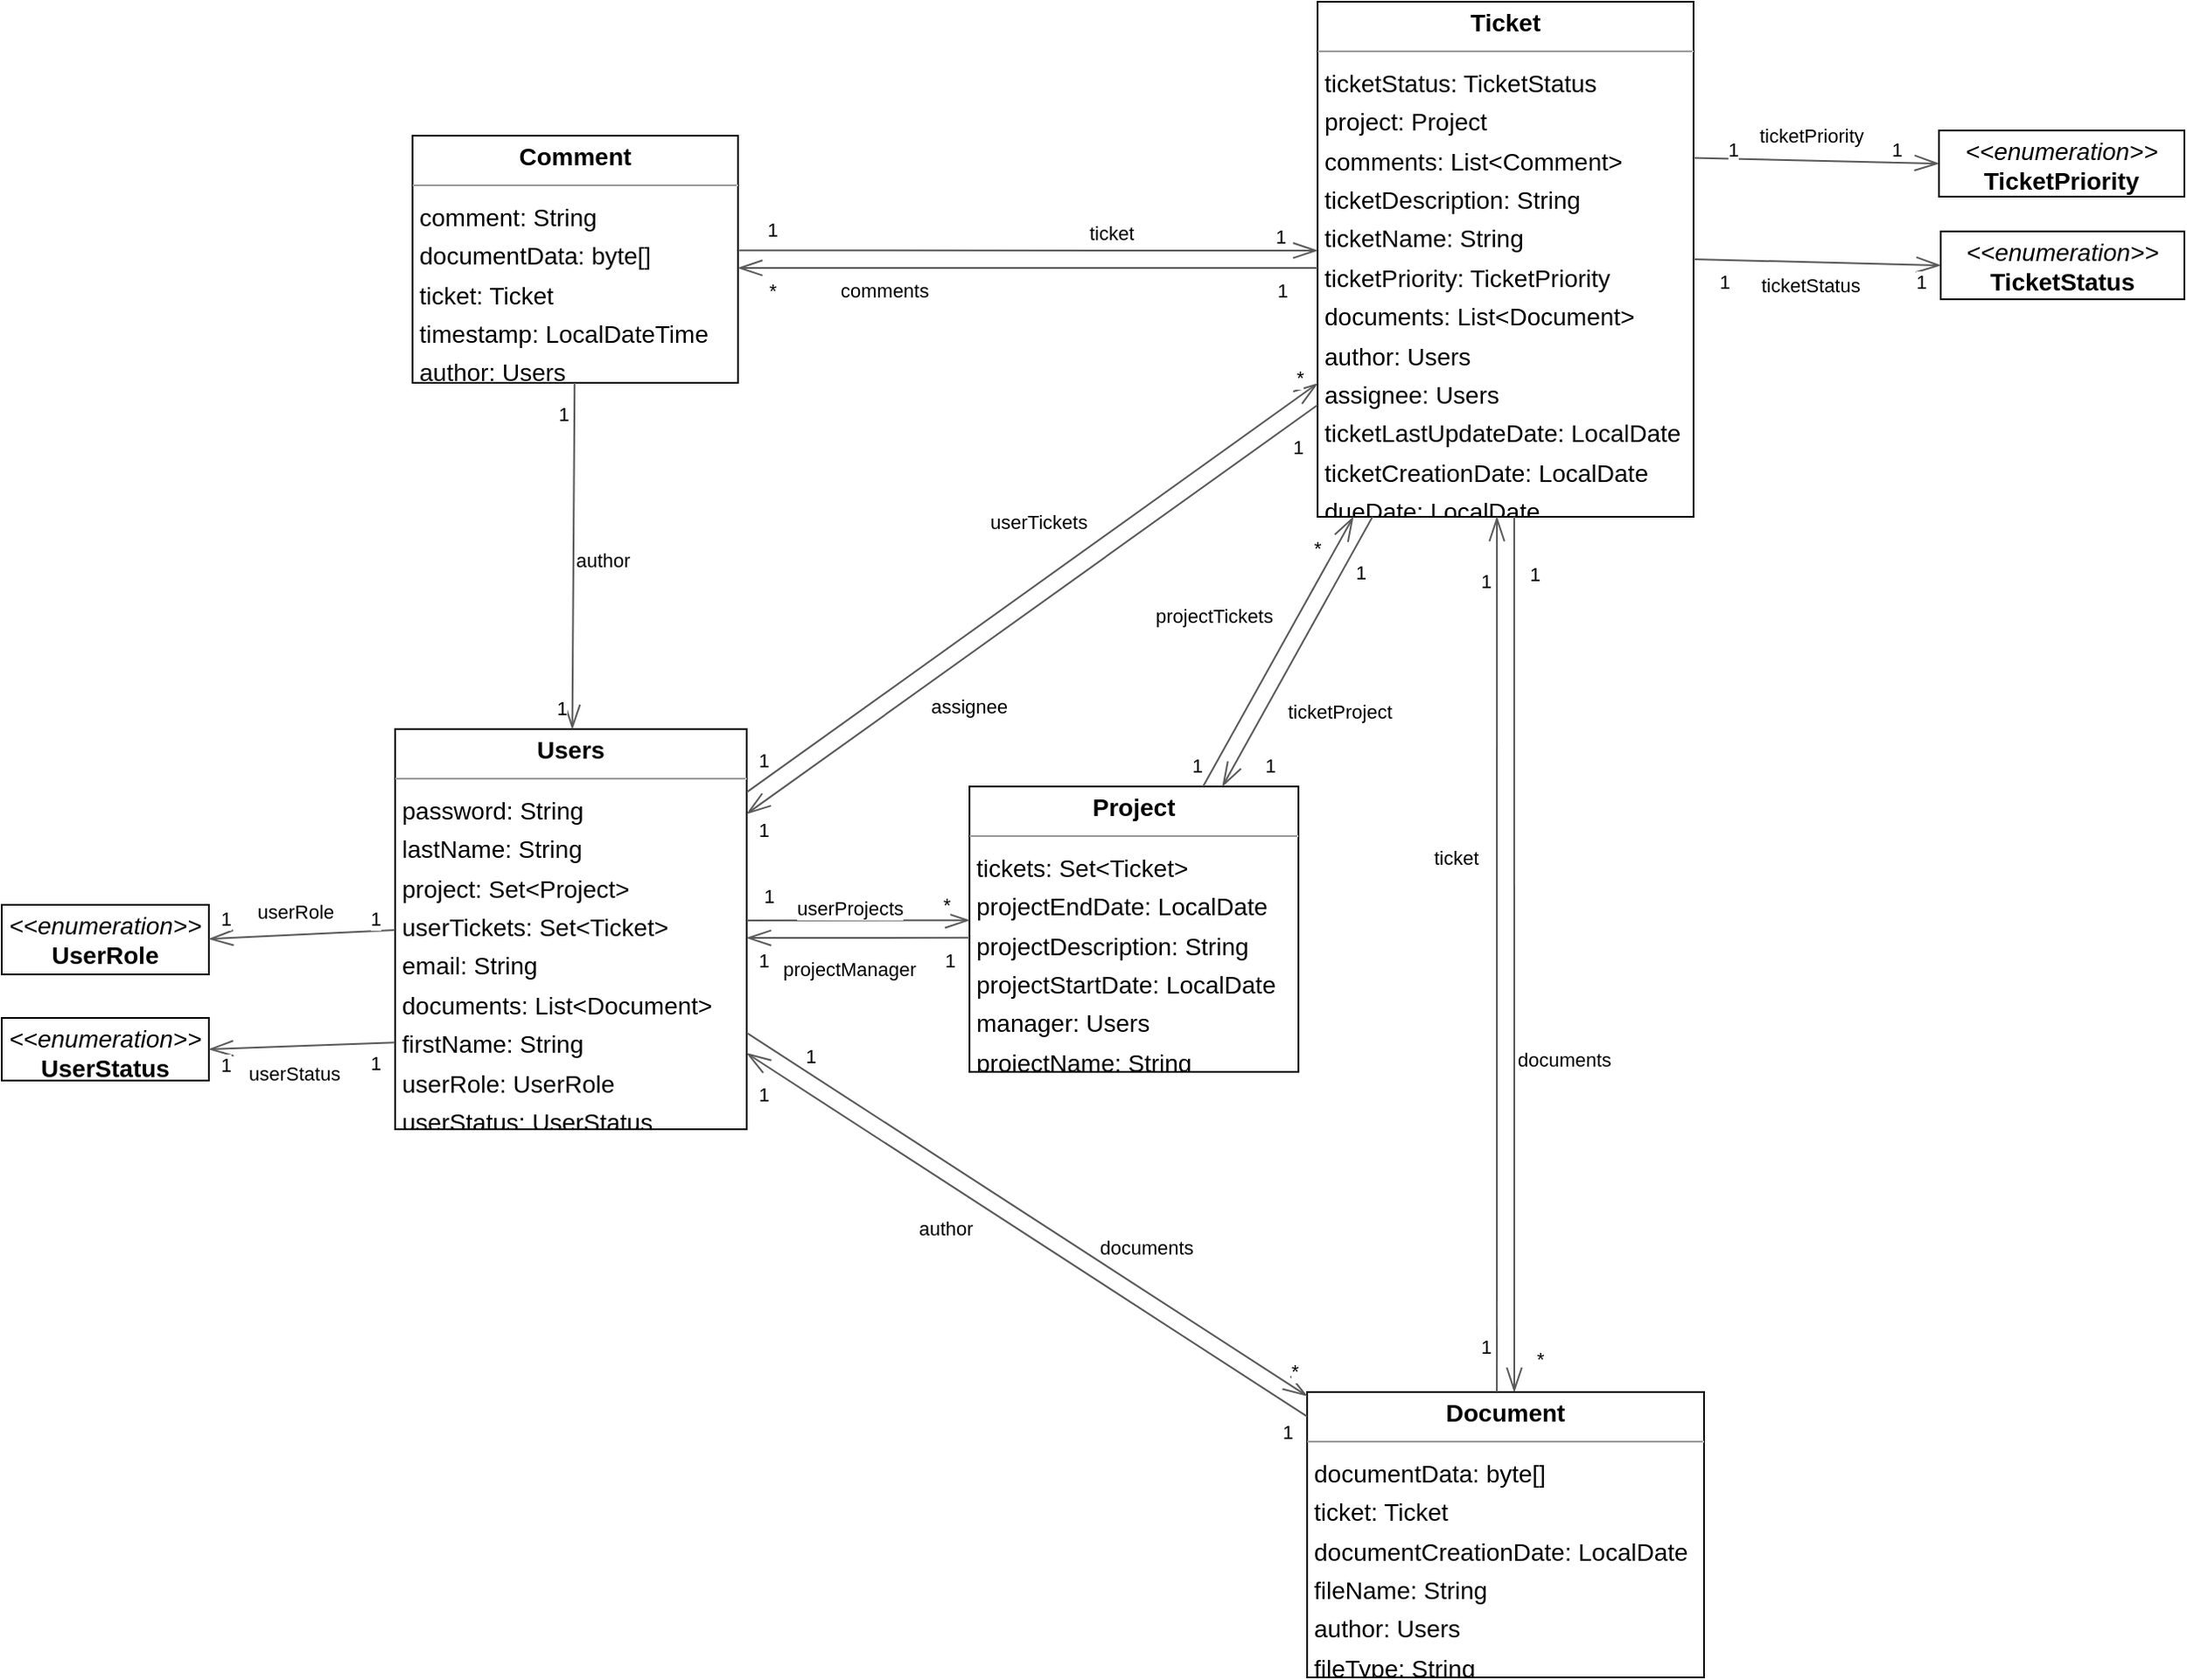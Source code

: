 <mxGraphModel dx="0" dy="0" grid="1" gridSize="10" guides="1" tooltips="1" connect="1" arrows="1" fold="1" page="0" pageScale="1" background="none" math="0" shadow="0">
  <root>
    <mxCell id="0" />
    <mxCell id="1" parent="0" />
    <mxCell id="node0" parent="1" vertex="1" value="&lt;p style=&quot;margin:0px;margin-top:4px;text-align:center;&quot;&gt;&lt;b&gt;Comment&lt;/b&gt;&lt;/p&gt;&lt;hr size=&quot;1&quot;/&gt;&lt;p style=&quot;margin:0 0 0 4px;line-height:1.6;&quot;&gt; comment: String&lt;br/&gt; documentData: byte[]&lt;br/&gt; ticket: Ticket&lt;br/&gt; timestamp: LocalDateTime&lt;br/&gt; author: Users&lt;/p&gt;" style="verticalAlign=top;align=left;overflow=fill;fontSize=14;fontFamily=Helvetica;html=1;rounded=0;shadow=0;comic=0;labelBackgroundColor=none;strokeWidth=1;">
      <mxGeometry x="-603" y="48" width="187" height="142" as="geometry" />
    </mxCell>
    <mxCell id="node4" parent="1" vertex="1" value="&lt;p style=&quot;margin:0px;margin-top:4px;text-align:center;&quot;&gt;&lt;b&gt;Document&lt;/b&gt;&lt;/p&gt;&lt;hr size=&quot;1&quot;/&gt;&lt;p style=&quot;margin:0 0 0 4px;line-height:1.6;&quot;&gt; documentData: byte[]&lt;br/&gt; ticket: Ticket&lt;br/&gt; documentCreationDate: LocalDate&lt;br/&gt; fileName: String&lt;br/&gt; author: Users&lt;br/&gt; fileType: String&lt;/p&gt;" style="verticalAlign=top;align=left;overflow=fill;fontSize=14;fontFamily=Helvetica;html=1;rounded=0;shadow=0;comic=0;labelBackgroundColor=none;strokeWidth=1;">
      <mxGeometry x="-89" y="770" width="228" height="164" as="geometry" />
    </mxCell>
    <mxCell id="node7" parent="1" vertex="1" value="&lt;p style=&quot;margin:0px;margin-top:4px;text-align:center;&quot;&gt;&lt;b&gt;Project&lt;/b&gt;&lt;/p&gt;&lt;hr size=&quot;1&quot;/&gt;&lt;p style=&quot;margin:0 0 0 4px;line-height:1.6;&quot;&gt; tickets: Set&amp;lt;Ticket&amp;gt;&lt;br/&gt; projectEndDate: LocalDate&lt;br/&gt; projectDescription: String&lt;br/&gt; projectStartDate: LocalDate&lt;br/&gt; manager: Users&lt;br/&gt; projectName: String&lt;/p&gt;" style="verticalAlign=top;align=left;overflow=fill;fontSize=14;fontFamily=Helvetica;html=1;rounded=0;shadow=0;comic=0;labelBackgroundColor=none;strokeWidth=1;">
      <mxGeometry x="-283" y="422" width="189" height="164" as="geometry" />
    </mxCell>
    <mxCell id="node3" parent="1" vertex="1" value="&lt;p style=&quot;margin:0px;margin-top:4px;text-align:center;&quot;&gt;&lt;b&gt;Ticket&lt;/b&gt;&lt;/p&gt;&lt;hr size=&quot;1&quot;/&gt;&lt;p style=&quot;margin:0 0 0 4px;line-height:1.6;&quot;&gt; ticketStatus: TicketStatus&lt;br/&gt; project: Project&lt;br/&gt; comments: List&amp;lt;Comment&amp;gt;&lt;br/&gt; ticketDescription: String&lt;br/&gt; ticketName: String&lt;br/&gt; ticketPriority: TicketPriority&lt;br/&gt; documents: List&amp;lt;Document&amp;gt;&lt;br/&gt; author: Users&lt;br/&gt; assignee: Users&lt;br/&gt; ticketLastUpdateDate: LocalDate&lt;br/&gt; ticketCreationDate: LocalDate&lt;br/&gt; dueDate: LocalDate&lt;/p&gt;" style="verticalAlign=top;align=left;overflow=fill;fontSize=14;fontFamily=Helvetica;html=1;rounded=0;shadow=0;comic=0;labelBackgroundColor=none;strokeWidth=1;">
      <mxGeometry x="-83" y="-29" width="216" height="296" as="geometry" />
    </mxCell>
    <mxCell id="node2" parent="1" vertex="1" value="&lt;p style=&quot;margin:0px;margin-top:4px;text-align:center;&quot;&gt;&lt;i&gt;&amp;lt;&amp;lt;enumeration&amp;gt;&amp;gt;&lt;/i&gt;&lt;br/&gt;&lt;b&gt;TicketPriority&lt;/b&gt;&lt;/p&gt;&lt;hr size=&quot;1&quot;/&gt;" style="verticalAlign=top;align=left;overflow=fill;fontSize=14;fontFamily=Helvetica;html=1;rounded=0;shadow=0;comic=0;labelBackgroundColor=none;strokeWidth=1;">
      <mxGeometry x="274" y="45" width="141" height="38" as="geometry" />
    </mxCell>
    <mxCell id="node6" parent="1" vertex="1" value="&lt;p style=&quot;margin:0px;margin-top:4px;text-align:center;&quot;&gt;&lt;i&gt;&amp;lt;&amp;lt;enumeration&amp;gt;&amp;gt;&lt;/i&gt;&lt;br/&gt;&lt;b&gt;TicketStatus&lt;/b&gt;&lt;/p&gt;&lt;hr size=&quot;1&quot;/&gt;" style="verticalAlign=top;align=left;overflow=fill;fontSize=14;fontFamily=Helvetica;html=1;rounded=0;shadow=0;comic=0;labelBackgroundColor=none;strokeWidth=1;">
      <mxGeometry x="275" y="103" width="140" height="39" as="geometry" />
    </mxCell>
    <mxCell id="node5" parent="1" vertex="1" value="&lt;p style=&quot;margin:0px;margin-top:4px;text-align:center;&quot;&gt;&lt;i&gt;&amp;lt;&amp;lt;enumeration&amp;gt;&amp;gt;&lt;/i&gt;&lt;br/&gt;&lt;b&gt;UserRole&lt;/b&gt;&lt;/p&gt;&lt;hr size=&quot;1&quot;/&gt;" style="verticalAlign=top;align=left;overflow=fill;fontSize=14;fontFamily=Helvetica;html=1;rounded=0;shadow=0;comic=0;labelBackgroundColor=none;strokeWidth=1;">
      <mxGeometry x="-839" y="490" width="119" height="40" as="geometry" />
    </mxCell>
    <mxCell id="node8" parent="1" vertex="1" value="&lt;p style=&quot;margin:0px;margin-top:4px;text-align:center;&quot;&gt;&lt;i&gt;&amp;lt;&amp;lt;enumeration&amp;gt;&amp;gt;&lt;/i&gt;&lt;br/&gt;&lt;b&gt;UserStatus&lt;/b&gt;&lt;/p&gt;&lt;hr size=&quot;1&quot;/&gt;" style="verticalAlign=top;align=left;overflow=fill;fontSize=14;fontFamily=Helvetica;html=1;rounded=0;shadow=0;comic=0;labelBackgroundColor=none;strokeWidth=1;">
      <mxGeometry x="-839" y="555" width="119" height="36" as="geometry" />
    </mxCell>
    <mxCell id="node1" parent="1" vertex="1" value="&lt;p style=&quot;margin:0px;margin-top:4px;text-align:center;&quot;&gt;&lt;b&gt;Users&lt;/b&gt;&lt;/p&gt;&lt;hr size=&quot;1&quot;/&gt;&lt;p style=&quot;margin:0 0 0 4px;line-height:1.6;&quot;&gt; password: String&lt;br/&gt; lastName: String&lt;br/&gt; project: Set&amp;lt;Project&amp;gt;&lt;br/&gt; userTickets: Set&amp;lt;Ticket&amp;gt;&lt;br/&gt; email: String&lt;br/&gt; documents: List&amp;lt;Document&amp;gt;&lt;br/&gt; firstName: String&lt;br/&gt; userRole: UserRole&lt;br/&gt; userStatus: UserStatus&lt;/p&gt;" style="verticalAlign=top;align=left;overflow=fill;fontSize=14;fontFamily=Helvetica;html=1;rounded=0;shadow=0;comic=0;labelBackgroundColor=none;strokeWidth=1;">
      <mxGeometry x="-613" y="389" width="202" height="230" as="geometry" />
    </mxCell>
    <mxCell id="edge11" edge="1" value="" parent="1" source="node0" target="node3" style="html=1;rounded=1;;dashed=0;startArrow=diamondThinstartSize=12;endArrow=openThin;endSize=12;strokeColor=#595959;exitX=1.000;exitY=0.464;exitDx=0;exitDy=0;entryX=0.000;entryY=0.483;entryDx=0;entryDy=0;">
      <mxGeometry width="50" height="50" relative="1" as="geometry">
        <Array as="points" />
      </mxGeometry>
    </mxCell>
    <mxCell id="label66" parent="edge11" vertex="1" connectable="0" value="1" style="edgeLabel;resizable=0;html=1;align=left;verticalAlign=top;strokeColor=default;">
      <mxGeometry x="-109" y="93" as="geometry" />
    </mxCell>
    <mxCell id="label70" parent="edge11" vertex="1" connectable="0" value="1" style="edgeLabel;resizable=0;html=1;align=left;verticalAlign=top;strokeColor=default;">
      <mxGeometry x="-401" y="89" as="geometry" />
    </mxCell>
    <mxCell id="label71" parent="edge11" vertex="1" connectable="0" value="ticket" style="edgeLabel;resizable=0;html=1;align=left;verticalAlign=top;strokeColor=default;">
      <mxGeometry x="-216" y="91" as="geometry" />
    </mxCell>
    <mxCell id="edge8" edge="1" value="" parent="1" source="node0" target="node1" style="html=1;rounded=1;;dashed=0;startArrow=diamondThinstartSize=12;endArrow=openThin;endSize=12;strokeColor=#595959;exitX=0.498;exitY=1.000;exitDx=0;exitDy=0;entryX=0.504;entryY=0.000;entryDx=0;entryDy=0;">
      <mxGeometry width="50" height="50" relative="1" as="geometry">
        <Array as="points" />
      </mxGeometry>
    </mxCell>
    <mxCell id="label48" parent="edge8" vertex="1" connectable="0" value="1" style="edgeLabel;resizable=0;html=1;align=left;verticalAlign=top;strokeColor=default;">
      <mxGeometry x="-522" y="364" as="geometry" />
    </mxCell>
    <mxCell id="label52" parent="edge8" vertex="1" connectable="0" value="1" style="edgeLabel;resizable=0;html=1;align=left;verticalAlign=top;strokeColor=default;">
      <mxGeometry x="-521" y="195" as="geometry" />
    </mxCell>
    <mxCell id="label53" parent="edge8" vertex="1" connectable="0" value="author" style="edgeLabel;resizable=0;html=1;align=left;verticalAlign=top;strokeColor=default;">
      <mxGeometry x="-511" y="279" as="geometry" />
    </mxCell>
    <mxCell id="edge14" edge="1" value="" parent="1" source="node4" target="node3" style="html=1;rounded=1;;dashed=0;startArrow=diamondThinstartSize=12;endArrow=openThin;endSize=12;strokeColor=#595959;exitX=0.478;exitY=0.000;exitDx=0;exitDy=0;entryX=0.477;entryY=1.000;entryDx=0;entryDy=0;">
      <mxGeometry width="50" height="50" relative="1" as="geometry">
        <Array as="points" />
      </mxGeometry>
    </mxCell>
    <mxCell id="label84" parent="edge14" vertex="1" connectable="0" value="1" style="edgeLabel;resizable=0;html=1;align=left;verticalAlign=top;strokeColor=default;">
      <mxGeometry x="9" y="291" as="geometry" />
    </mxCell>
    <mxCell id="label88" parent="edge14" vertex="1" connectable="0" value="1" style="edgeLabel;resizable=0;html=1;align=left;verticalAlign=top;strokeColor=default;">
      <mxGeometry x="9" y="731" as="geometry" />
    </mxCell>
    <mxCell id="label89" parent="edge14" vertex="1" connectable="0" value="ticket" style="edgeLabel;resizable=0;html=1;align=left;verticalAlign=top;strokeColor=default;">
      <mxGeometry x="-18" y="450" as="geometry" />
    </mxCell>
    <mxCell id="edge9" edge="1" value="" parent="1" source="node4" target="node1" style="html=1;rounded=1;;dashed=0;startArrow=diamondThinstartSize=12;endArrow=openThin;endSize=12;strokeColor=#595959;exitX=0.000;exitY=0.086;exitDx=0;exitDy=0;entryX=1.000;entryY=0.810;entryDx=0;entryDy=0;">
      <mxGeometry width="50" height="50" relative="1" as="geometry">
        <Array as="points" />
      </mxGeometry>
    </mxCell>
    <mxCell id="label54" parent="edge9" vertex="1" connectable="0" value="1" style="edgeLabel;resizable=0;html=1;align=left;verticalAlign=top;strokeColor=default;">
      <mxGeometry x="-406" y="586" as="geometry" />
    </mxCell>
    <mxCell id="label58" parent="edge9" vertex="1" connectable="0" value="1" style="edgeLabel;resizable=0;html=1;align=left;verticalAlign=top;strokeColor=default;">
      <mxGeometry x="-105" y="780" as="geometry" />
    </mxCell>
    <mxCell id="label59" parent="edge9" vertex="1" connectable="0" value="author" style="edgeLabel;resizable=0;html=1;align=left;verticalAlign=top;strokeColor=default;">
      <mxGeometry x="-314" y="663" as="geometry" />
    </mxCell>
    <mxCell id="edge16" edge="1" value="" parent="1" source="node7" target="node3" style="html=1;rounded=1;;dashed=0;startArrow=diamondThinstartSize=12;endArrow=openThin;endSize=12;strokeColor=#595959;exitX=0.710;exitY=0.000;exitDx=0;exitDy=0;entryX=0.095;entryY=1.000;entryDx=0;entryDy=0;">
      <mxGeometry width="50" height="50" relative="1" as="geometry">
        <Array as="points" />
      </mxGeometry>
    </mxCell>
    <mxCell id="label96" parent="edge16" vertex="1" connectable="0" value="1" style="edgeLabel;resizable=0;html=1;align=left;verticalAlign=top;strokeColor=default;">
      <mxGeometry x="-157" y="397" as="geometry" />
    </mxCell>
    <mxCell id="label100" parent="edge16" vertex="1" connectable="0" value="*" style="edgeLabel;resizable=0;html=1;align=left;verticalAlign=top;strokeColor=default;">
      <mxGeometry x="-87" y="272" as="geometry" />
    </mxCell>
    <mxCell id="label101" parent="edge16" vertex="1" connectable="0" value="projectTickets" style="edgeLabel;resizable=0;html=1;align=left;verticalAlign=top;strokeColor=default;">
      <mxGeometry x="-178" y="311" as="geometry" />
    </mxCell>
    <mxCell id="edge2" edge="1" value="" parent="1" source="node7" target="node1" style="html=1;rounded=1;;dashed=0;startArrow=diamondThinstartSize=12;endArrow=openThin;endSize=12;strokeColor=#595959;exitX=0.000;exitY=0.530;exitDx=0;exitDy=0;entryX=1.000;entryY=0.522;entryDx=0;entryDy=0;">
      <mxGeometry width="50" height="50" relative="1" as="geometry">
        <Array as="points" />
      </mxGeometry>
    </mxCell>
    <mxCell id="label12" parent="edge2" vertex="1" connectable="0" value="1" style="edgeLabel;resizable=0;html=1;align=left;verticalAlign=top;strokeColor=default;">
      <mxGeometry x="-406" y="509" as="geometry" />
    </mxCell>
    <mxCell id="label16" parent="edge2" vertex="1" connectable="0" value="1" style="edgeLabel;resizable=0;html=1;align=left;verticalAlign=top;strokeColor=default;">
      <mxGeometry x="-299" y="509" as="geometry" />
    </mxCell>
    <mxCell id="label17" parent="edge2" vertex="1" connectable="0" value="projectManager" style="edgeLabel;resizable=0;html=1;align=left;verticalAlign=top;strokeColor=default;">
      <mxGeometry x="-392" y="514" as="geometry" />
    </mxCell>
    <mxCell id="edge3" edge="1" value="" parent="1" source="node3" target="node0" style="html=1;rounded=1;;dashed=0;startArrow=diamondThinstartSize=12;endArrow=openThin;endSize=12;strokeColor=#595959;exitX=0.000;exitY=0.517;exitDx=0;exitDy=0;entryX=1.000;entryY=0.535;entryDx=0;entryDy=0;">
      <mxGeometry width="50" height="50" relative="1" as="geometry">
        <Array as="points" />
      </mxGeometry>
    </mxCell>
    <mxCell id="label18" parent="edge3" vertex="1" connectable="0" value="1" style="edgeLabel;resizable=0;html=1;align=left;verticalAlign=top;strokeColor=default;">
      <mxGeometry x="-108" y="124" as="geometry" />
    </mxCell>
    <mxCell id="label22" parent="edge3" vertex="1" connectable="0" value="*" style="edgeLabel;resizable=0;html=1;align=left;verticalAlign=top;strokeColor=default;">
      <mxGeometry x="-400" y="124" as="geometry" />
    </mxCell>
    <mxCell id="label23" parent="edge3" vertex="1" connectable="0" value="comments" style="edgeLabel;resizable=0;html=1;align=left;verticalAlign=top;strokeColor=default;">
      <mxGeometry x="-359" y="124" as="geometry" />
    </mxCell>
    <mxCell id="edge4" edge="1" value="" parent="1" source="node3" target="node4" style="html=1;rounded=1;;dashed=0;startArrow=diamondThinstartSize=12;endArrow=openThin;endSize=12;strokeColor=#595959;exitX=0.523;exitY=1.000;exitDx=0;exitDy=0;entryX=0.522;entryY=0.000;entryDx=0;entryDy=0;">
      <mxGeometry width="50" height="50" relative="1" as="geometry">
        <Array as="points" />
      </mxGeometry>
    </mxCell>
    <mxCell id="label24" parent="edge4" vertex="1" connectable="0" value="1" style="edgeLabel;resizable=0;html=1;align=left;verticalAlign=top;strokeColor=default;">
      <mxGeometry x="37" y="287" as="geometry" />
    </mxCell>
    <mxCell id="label28" parent="edge4" vertex="1" connectable="0" value="*" style="edgeLabel;resizable=0;html=1;align=left;verticalAlign=top;strokeColor=default;">
      <mxGeometry x="41" y="738" as="geometry" />
    </mxCell>
    <mxCell id="label29" parent="edge4" vertex="1" connectable="0" value="documents" style="edgeLabel;resizable=0;html=1;align=left;verticalAlign=top;strokeColor=default;">
      <mxGeometry x="30" y="566" as="geometry" />
    </mxCell>
    <mxCell id="edge10" edge="1" value="" parent="1" source="node3" target="node7" style="html=1;rounded=1;;dashed=0;startArrow=diamondThinstartSize=12;endArrow=openThin;endSize=12;strokeColor=#595959;exitX=0.146;exitY=1.000;exitDx=0;exitDy=0;entryX=0.769;entryY=0.000;entryDx=0;entryDy=0;">
      <mxGeometry width="50" height="50" relative="1" as="geometry">
        <Array as="points" />
      </mxGeometry>
    </mxCell>
    <mxCell id="label60" parent="edge10" vertex="1" connectable="0" value="1" style="edgeLabel;resizable=0;html=1;align=left;verticalAlign=top;strokeColor=default;">
      <mxGeometry x="-63" y="286" as="geometry" />
    </mxCell>
    <mxCell id="label64" parent="edge10" vertex="1" connectable="0" value="1" style="edgeLabel;resizable=0;html=1;align=left;verticalAlign=top;strokeColor=default;">
      <mxGeometry x="-115" y="397" as="geometry" />
    </mxCell>
    <mxCell id="label65" parent="edge10" vertex="1" connectable="0" value="ticketProject" style="edgeLabel;resizable=0;html=1;align=left;verticalAlign=top;strokeColor=default;">
      <mxGeometry x="-102" y="366" as="geometry" />
    </mxCell>
    <mxCell id="edge15" edge="1" value="" parent="1" source="node3" target="node2" style="html=1;rounded=1;;dashed=0;startArrow=diamondThinstartSize=12;endArrow=openThin;endSize=12;strokeColor=#595959;exitX=1.000;exitY=0.303;exitDx=0;exitDy=0;entryX=0.000;entryY=0.500;entryDx=0;entryDy=0;">
      <mxGeometry width="50" height="50" relative="1" as="geometry">
        <Array as="points" />
      </mxGeometry>
    </mxCell>
    <mxCell id="label90" parent="edge15" vertex="1" connectable="0" value="1" style="edgeLabel;resizable=0;html=1;align=left;verticalAlign=top;strokeColor=default;">
      <mxGeometry x="245" y="43" as="geometry" />
    </mxCell>
    <mxCell id="label94" parent="edge15" vertex="1" connectable="0" value="1" style="edgeLabel;resizable=0;html=1;align=left;verticalAlign=top;strokeColor=default;">
      <mxGeometry x="151" y="43" as="geometry" />
    </mxCell>
    <mxCell id="label95" parent="edge15" vertex="1" connectable="0" value="ticketPriority" style="edgeLabel;resizable=0;html=1;align=left;verticalAlign=top;strokeColor=default;">
      <mxGeometry x="169" y="35" as="geometry" />
    </mxCell>
    <mxCell id="edge1" edge="1" value="" parent="1" source="node3" target="node6" style="html=1;rounded=1;;dashed=0;startArrow=diamondThinstartSize=12;endArrow=openThin;endSize=12;strokeColor=#595959;exitX=1.000;exitY=0.500;exitDx=0;exitDy=0;entryX=0.000;entryY=0.500;entryDx=0;entryDy=0;">
      <mxGeometry width="50" height="50" relative="1" as="geometry">
        <Array as="points" />
      </mxGeometry>
    </mxCell>
    <mxCell id="label6" parent="edge1" vertex="1" connectable="0" value="1" style="edgeLabel;resizable=0;html=1;align=left;verticalAlign=top;strokeColor=default;">
      <mxGeometry x="259" y="119" as="geometry" />
    </mxCell>
    <mxCell id="label10" parent="edge1" vertex="1" connectable="0" value="1" style="edgeLabel;resizable=0;html=1;align=left;verticalAlign=top;strokeColor=default;">
      <mxGeometry x="146" y="119" as="geometry" />
    </mxCell>
    <mxCell id="label11" parent="edge1" vertex="1" connectable="0" value="ticketStatus" style="edgeLabel;resizable=0;html=1;align=left;verticalAlign=top;strokeColor=default;">
      <mxGeometry x="170" y="121" as="geometry" />
    </mxCell>
    <mxCell id="edge13" edge="1" value="" parent="1" source="node3" target="node1" style="html=1;rounded=1;;dashed=0;startArrow=diamondThinstartSize=12;endArrow=openThin;endSize=12;strokeColor=#595959;exitX=0.000;exitY=0.783;exitDx=0;exitDy=0;entryX=1.000;entryY=0.212;entryDx=0;entryDy=0;">
      <mxGeometry width="50" height="50" relative="1" as="geometry">
        <Array as="points" />
      </mxGeometry>
    </mxCell>
    <mxCell id="label78" parent="edge13" vertex="1" connectable="0" value="1" style="edgeLabel;resizable=0;html=1;align=left;verticalAlign=top;strokeColor=default;">
      <mxGeometry x="-406" y="434" as="geometry" />
    </mxCell>
    <mxCell id="label82" parent="edge13" vertex="1" connectable="0" value="1" style="edgeLabel;resizable=0;html=1;align=left;verticalAlign=top;strokeColor=default;">
      <mxGeometry x="-99" y="214" as="geometry" />
    </mxCell>
    <mxCell id="label83" parent="edge13" vertex="1" connectable="0" value="assignee" style="edgeLabel;resizable=0;html=1;align=left;verticalAlign=top;strokeColor=default;">
      <mxGeometry x="-307" y="363" as="geometry" />
    </mxCell>
    <mxCell id="edge7" edge="1" value="" parent="1" source="node1" target="node4" style="html=1;rounded=1;;dashed=0;startArrow=diamondThinstartSize=12;endArrow=openThin;endSize=12;strokeColor=#595959;exitX=1.000;exitY=0.759;exitDx=0;exitDy=0;entryX=0.000;entryY=0.014;entryDx=0;entryDy=0;">
      <mxGeometry width="50" height="50" relative="1" as="geometry">
        <Array as="points" />
      </mxGeometry>
    </mxCell>
    <mxCell id="label42" parent="edge7" vertex="1" connectable="0" value="1" style="edgeLabel;resizable=0;html=1;align=left;verticalAlign=top;strokeColor=default;">
      <mxGeometry x="-379" y="564" as="geometry" />
    </mxCell>
    <mxCell id="label46" parent="edge7" vertex="1" connectable="0" value="*" style="edgeLabel;resizable=0;html=1;align=left;verticalAlign=top;strokeColor=default;">
      <mxGeometry x="-100" y="745" as="geometry" />
    </mxCell>
    <mxCell id="label47" parent="edge7" vertex="1" connectable="0" value="documents" style="edgeLabel;resizable=0;html=1;align=left;verticalAlign=top;strokeColor=default;">
      <mxGeometry x="-210" y="674" as="geometry" />
    </mxCell>
    <mxCell id="edge12" edge="1" value="" parent="1" source="node1" target="node7" style="html=1;rounded=1;;dashed=0;startArrow=diamondThinstartSize=12;endArrow=openThin;endSize=12;strokeColor=#595959;exitX=1.000;exitY=0.478;exitDx=0;exitDy=0;entryX=0.000;entryY=0.469;entryDx=0;entryDy=0;">
      <mxGeometry width="50" height="50" relative="1" as="geometry">
        <Array as="points" />
      </mxGeometry>
    </mxCell>
    <mxCell id="label72" parent="edge12" vertex="1" connectable="0" value="1" style="edgeLabel;resizable=0;html=1;align=left;verticalAlign=top;strokeColor=default;">
      <mxGeometry x="-403" y="472" as="geometry" />
    </mxCell>
    <mxCell id="label76" parent="edge12" vertex="1" connectable="0" value="*" style="edgeLabel;resizable=0;html=1;align=left;verticalAlign=top;strokeColor=default;">
      <mxGeometry x="-300" y="477" as="geometry" />
    </mxCell>
    <mxCell id="label77" parent="edge12" vertex="1" connectable="0" value="userProjects" style="edgeLabel;resizable=0;html=1;align=left;verticalAlign=top;strokeColor=default;">
      <mxGeometry x="-384" y="479" as="geometry" />
    </mxCell>
    <mxCell id="edge5" edge="1" value="" parent="1" source="node1" target="node3" style="html=1;rounded=1;;dashed=0;startArrow=diamondThinstartSize=12;endArrow=openThin;endSize=12;strokeColor=#595959;exitX=1.000;exitY=0.158;exitDx=0;exitDy=0;entryX=0.000;entryY=0.741;entryDx=0;entryDy=0;">
      <mxGeometry width="50" height="50" relative="1" as="geometry">
        <Array as="points" />
      </mxGeometry>
    </mxCell>
    <mxCell id="label30" parent="edge5" vertex="1" connectable="0" value="1" style="edgeLabel;resizable=0;html=1;align=left;verticalAlign=top;strokeColor=default;">
      <mxGeometry x="-406" y="394" as="geometry" />
    </mxCell>
    <mxCell id="label34" parent="edge5" vertex="1" connectable="0" value="*" style="edgeLabel;resizable=0;html=1;align=left;verticalAlign=top;strokeColor=default;">
      <mxGeometry x="-97" y="174" as="geometry" />
    </mxCell>
    <mxCell id="label35" parent="edge5" vertex="1" connectable="0" value="userTickets" style="edgeLabel;resizable=0;html=1;align=left;verticalAlign=top;strokeColor=default;">
      <mxGeometry x="-273" y="257" as="geometry" />
    </mxCell>
    <mxCell id="edge0" edge="1" value="" parent="1" source="node1" target="node5" style="html=1;rounded=1;;dashed=0;startArrow=diamondThinstartSize=12;endArrow=openThin;endSize=12;strokeColor=#595959;exitX=0.000;exitY=0.502;exitDx=0;exitDy=0;entryX=1.000;entryY=0.491;entryDx=0;entryDy=0;">
      <mxGeometry width="50" height="50" relative="1" as="geometry">
        <Array as="points" />
      </mxGeometry>
    </mxCell>
    <mxCell id="label0" parent="edge0" vertex="1" connectable="0" value="1" style="edgeLabel;resizable=0;html=1;align=left;verticalAlign=top;strokeColor=default;">
      <mxGeometry x="-715" y="485" as="geometry" />
    </mxCell>
    <mxCell id="label4" parent="edge0" vertex="1" connectable="0" value="1" style="edgeLabel;resizable=0;html=1;align=left;verticalAlign=top;strokeColor=default;">
      <mxGeometry x="-629" y="485" as="geometry" />
    </mxCell>
    <mxCell id="label5" parent="edge0" vertex="1" connectable="0" value="userRole" style="edgeLabel;resizable=0;html=1;align=left;verticalAlign=top;strokeColor=default;">
      <mxGeometry x="-694" y="481" as="geometry" />
    </mxCell>
    <mxCell id="edge6" edge="1" value="" parent="1" source="node1" target="node8" style="html=1;rounded=1;;dashed=0;startArrow=diamondThinstartSize=12;endArrow=openThin;endSize=12;strokeColor=#595959;exitX=0.000;exitY=0.783;exitDx=0;exitDy=0;entryX=1.000;entryY=0.500;entryDx=0;entryDy=0;">
      <mxGeometry width="50" height="50" relative="1" as="geometry">
        <Array as="points" />
      </mxGeometry>
    </mxCell>
    <mxCell id="label36" parent="edge6" vertex="1" connectable="0" value="1" style="edgeLabel;resizable=0;html=1;align=left;verticalAlign=top;strokeColor=default;">
      <mxGeometry x="-715" y="569" as="geometry" />
    </mxCell>
    <mxCell id="label40" parent="edge6" vertex="1" connectable="0" value="1" style="edgeLabel;resizable=0;html=1;align=left;verticalAlign=top;strokeColor=default;">
      <mxGeometry x="-629" y="568" as="geometry" />
    </mxCell>
    <mxCell id="label41" parent="edge6" vertex="1" connectable="0" value="userStatus" style="edgeLabel;resizable=0;html=1;align=left;verticalAlign=top;strokeColor=default;">
      <mxGeometry x="-699" y="574" as="geometry" />
    </mxCell>
  </root>
</mxGraphModel>